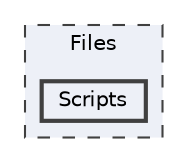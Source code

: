 digraph "Files/Scripts"
{
 // LATEX_PDF_SIZE
  bgcolor="transparent";
  edge [fontname=Helvetica,fontsize=10,labelfontname=Helvetica,labelfontsize=10];
  node [fontname=Helvetica,fontsize=10,shape=box,height=0.2,width=0.4];
  compound=true
  subgraph clusterdir_8d93c22c2bc29a31b9caf9f001593817 {
    graph [ bgcolor="#edf0f7", pencolor="grey25", label="Files", fontname=Helvetica,fontsize=10 style="filled,dashed", URL="dir_8d93c22c2bc29a31b9caf9f001593817.html",tooltip=""]
  dir_8814e7b6aea68c605d1d193636352a41 [label="Scripts", fillcolor="#edf0f7", color="grey25", style="filled,bold", URL="dir_8814e7b6aea68c605d1d193636352a41.html",tooltip=""];
  }
}
